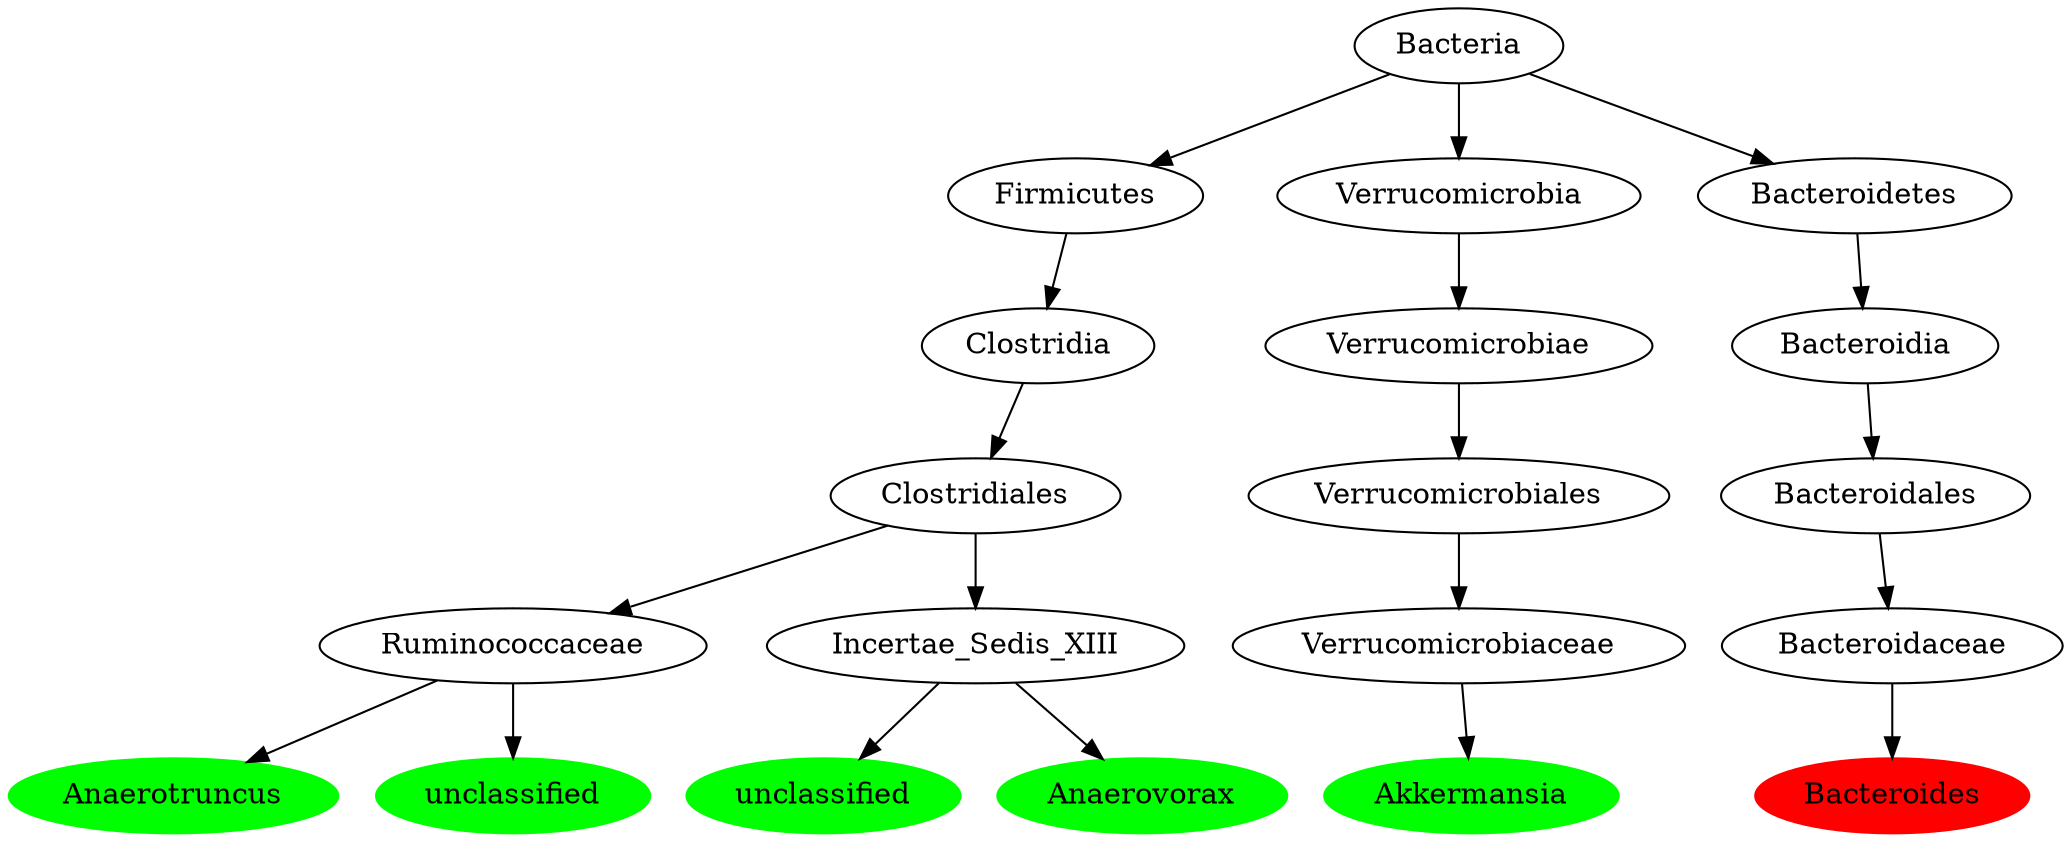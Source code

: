 digraph G { 
	RuminococcaceaeAnaerotruncus [label="Anaerotruncus", color="green", style=filled];
	ClostridialesRuminococcaceae [label="Ruminococcaceae"];
	RuminococcaceaeAnaerotruncus [label="Anaerotruncus"];
	ClostridialesRuminococcaceae -> RuminococcaceaeAnaerotruncus;
	ClostridiaClostridiales [label="Clostridiales"];
	ClostridialesRuminococcaceae [label="Ruminococcaceae"];
	ClostridiaClostridiales -> ClostridialesRuminococcaceae;
	FirmicutesClostridia [label="Clostridia"];
	ClostridiaClostridiales [label="Clostridiales"];
	FirmicutesClostridia -> ClostridiaClostridiales;
	BacteriaFirmicutes [label="Firmicutes"];
	FirmicutesClostridia [label="Clostridia"];
	BacteriaFirmicutes -> FirmicutesClostridia;
	Bacteria [label="Bacteria"];
	BacteriaFirmicutes [label="Firmicutes"];
	Bacteria -> BacteriaFirmicutes;
	Ruminococcaceaeunclassified [label="unclassified", color="green", style=filled];
	ClostridialesRuminococcaceae [label="Ruminococcaceae"];
	Ruminococcaceaeunclassified [label="unclassified"];
	ClostridialesRuminococcaceae -> Ruminococcaceaeunclassified;
	Incertae_Sedis_XIIIunclassified [label="unclassified", color="green", style=filled];
	ClostridialesIncertae_Sedis_XIII [label="Incertae_Sedis_XIII"];
	Incertae_Sedis_XIIIunclassified [label="unclassified"];
	ClostridialesIncertae_Sedis_XIII -> Incertae_Sedis_XIIIunclassified;
	ClostridiaClostridiales [label="Clostridiales"];
	ClostridialesIncertae_Sedis_XIII [label="Incertae_Sedis_XIII"];
	ClostridiaClostridiales -> ClostridialesIncertae_Sedis_XIII;
	Incertae_Sedis_XIIIAnaerovorax [label="Anaerovorax", color="green", style=filled];
	ClostridialesIncertae_Sedis_XIII [label="Incertae_Sedis_XIII"];
	Incertae_Sedis_XIIIAnaerovorax [label="Anaerovorax"];
	ClostridialesIncertae_Sedis_XIII -> Incertae_Sedis_XIIIAnaerovorax;
	VerrucomicrobiaceaeAkkermansia [label="Akkermansia", color="green", style=filled];
	VerrucomicrobialesVerrucomicrobiaceae [label="Verrucomicrobiaceae"];
	VerrucomicrobiaceaeAkkermansia [label="Akkermansia"];
	VerrucomicrobialesVerrucomicrobiaceae -> VerrucomicrobiaceaeAkkermansia;
	VerrucomicrobiaeVerrucomicrobiales [label="Verrucomicrobiales"];
	VerrucomicrobialesVerrucomicrobiaceae [label="Verrucomicrobiaceae"];
	VerrucomicrobiaeVerrucomicrobiales -> VerrucomicrobialesVerrucomicrobiaceae;
	VerrucomicrobiaVerrucomicrobiae [label="Verrucomicrobiae"];
	VerrucomicrobiaeVerrucomicrobiales [label="Verrucomicrobiales"];
	VerrucomicrobiaVerrucomicrobiae -> VerrucomicrobiaeVerrucomicrobiales;
	BacteriaVerrucomicrobia [label="Verrucomicrobia"];
	VerrucomicrobiaVerrucomicrobiae [label="Verrucomicrobiae"];
	BacteriaVerrucomicrobia -> VerrucomicrobiaVerrucomicrobiae;
	Bacteria [label="Bacteria"];
	BacteriaVerrucomicrobia [label="Verrucomicrobia"];
	Bacteria -> BacteriaVerrucomicrobia;
	BacteroidaceaeBacteroides [label="Bacteroides", color="red", style=filled];
	BacteroidalesBacteroidaceae [label="Bacteroidaceae"];
	BacteroidaceaeBacteroides [label="Bacteroides"];
	BacteroidalesBacteroidaceae -> BacteroidaceaeBacteroides;
	BacteroidiaBacteroidales [label="Bacteroidales"];
	BacteroidalesBacteroidaceae [label="Bacteroidaceae"];
	BacteroidiaBacteroidales -> BacteroidalesBacteroidaceae;
	BacteroidetesBacteroidia [label="Bacteroidia"];
	BacteroidiaBacteroidales [label="Bacteroidales"];
	BacteroidetesBacteroidia -> BacteroidiaBacteroidales;
	BacteriaBacteroidetes [label="Bacteroidetes"];
	BacteroidetesBacteroidia [label="Bacteroidia"];
	BacteriaBacteroidetes -> BacteroidetesBacteroidia;
	Bacteria [label="Bacteria"];
	BacteriaBacteroidetes [label="Bacteroidetes"];
	Bacteria -> BacteriaBacteroidetes;

 }